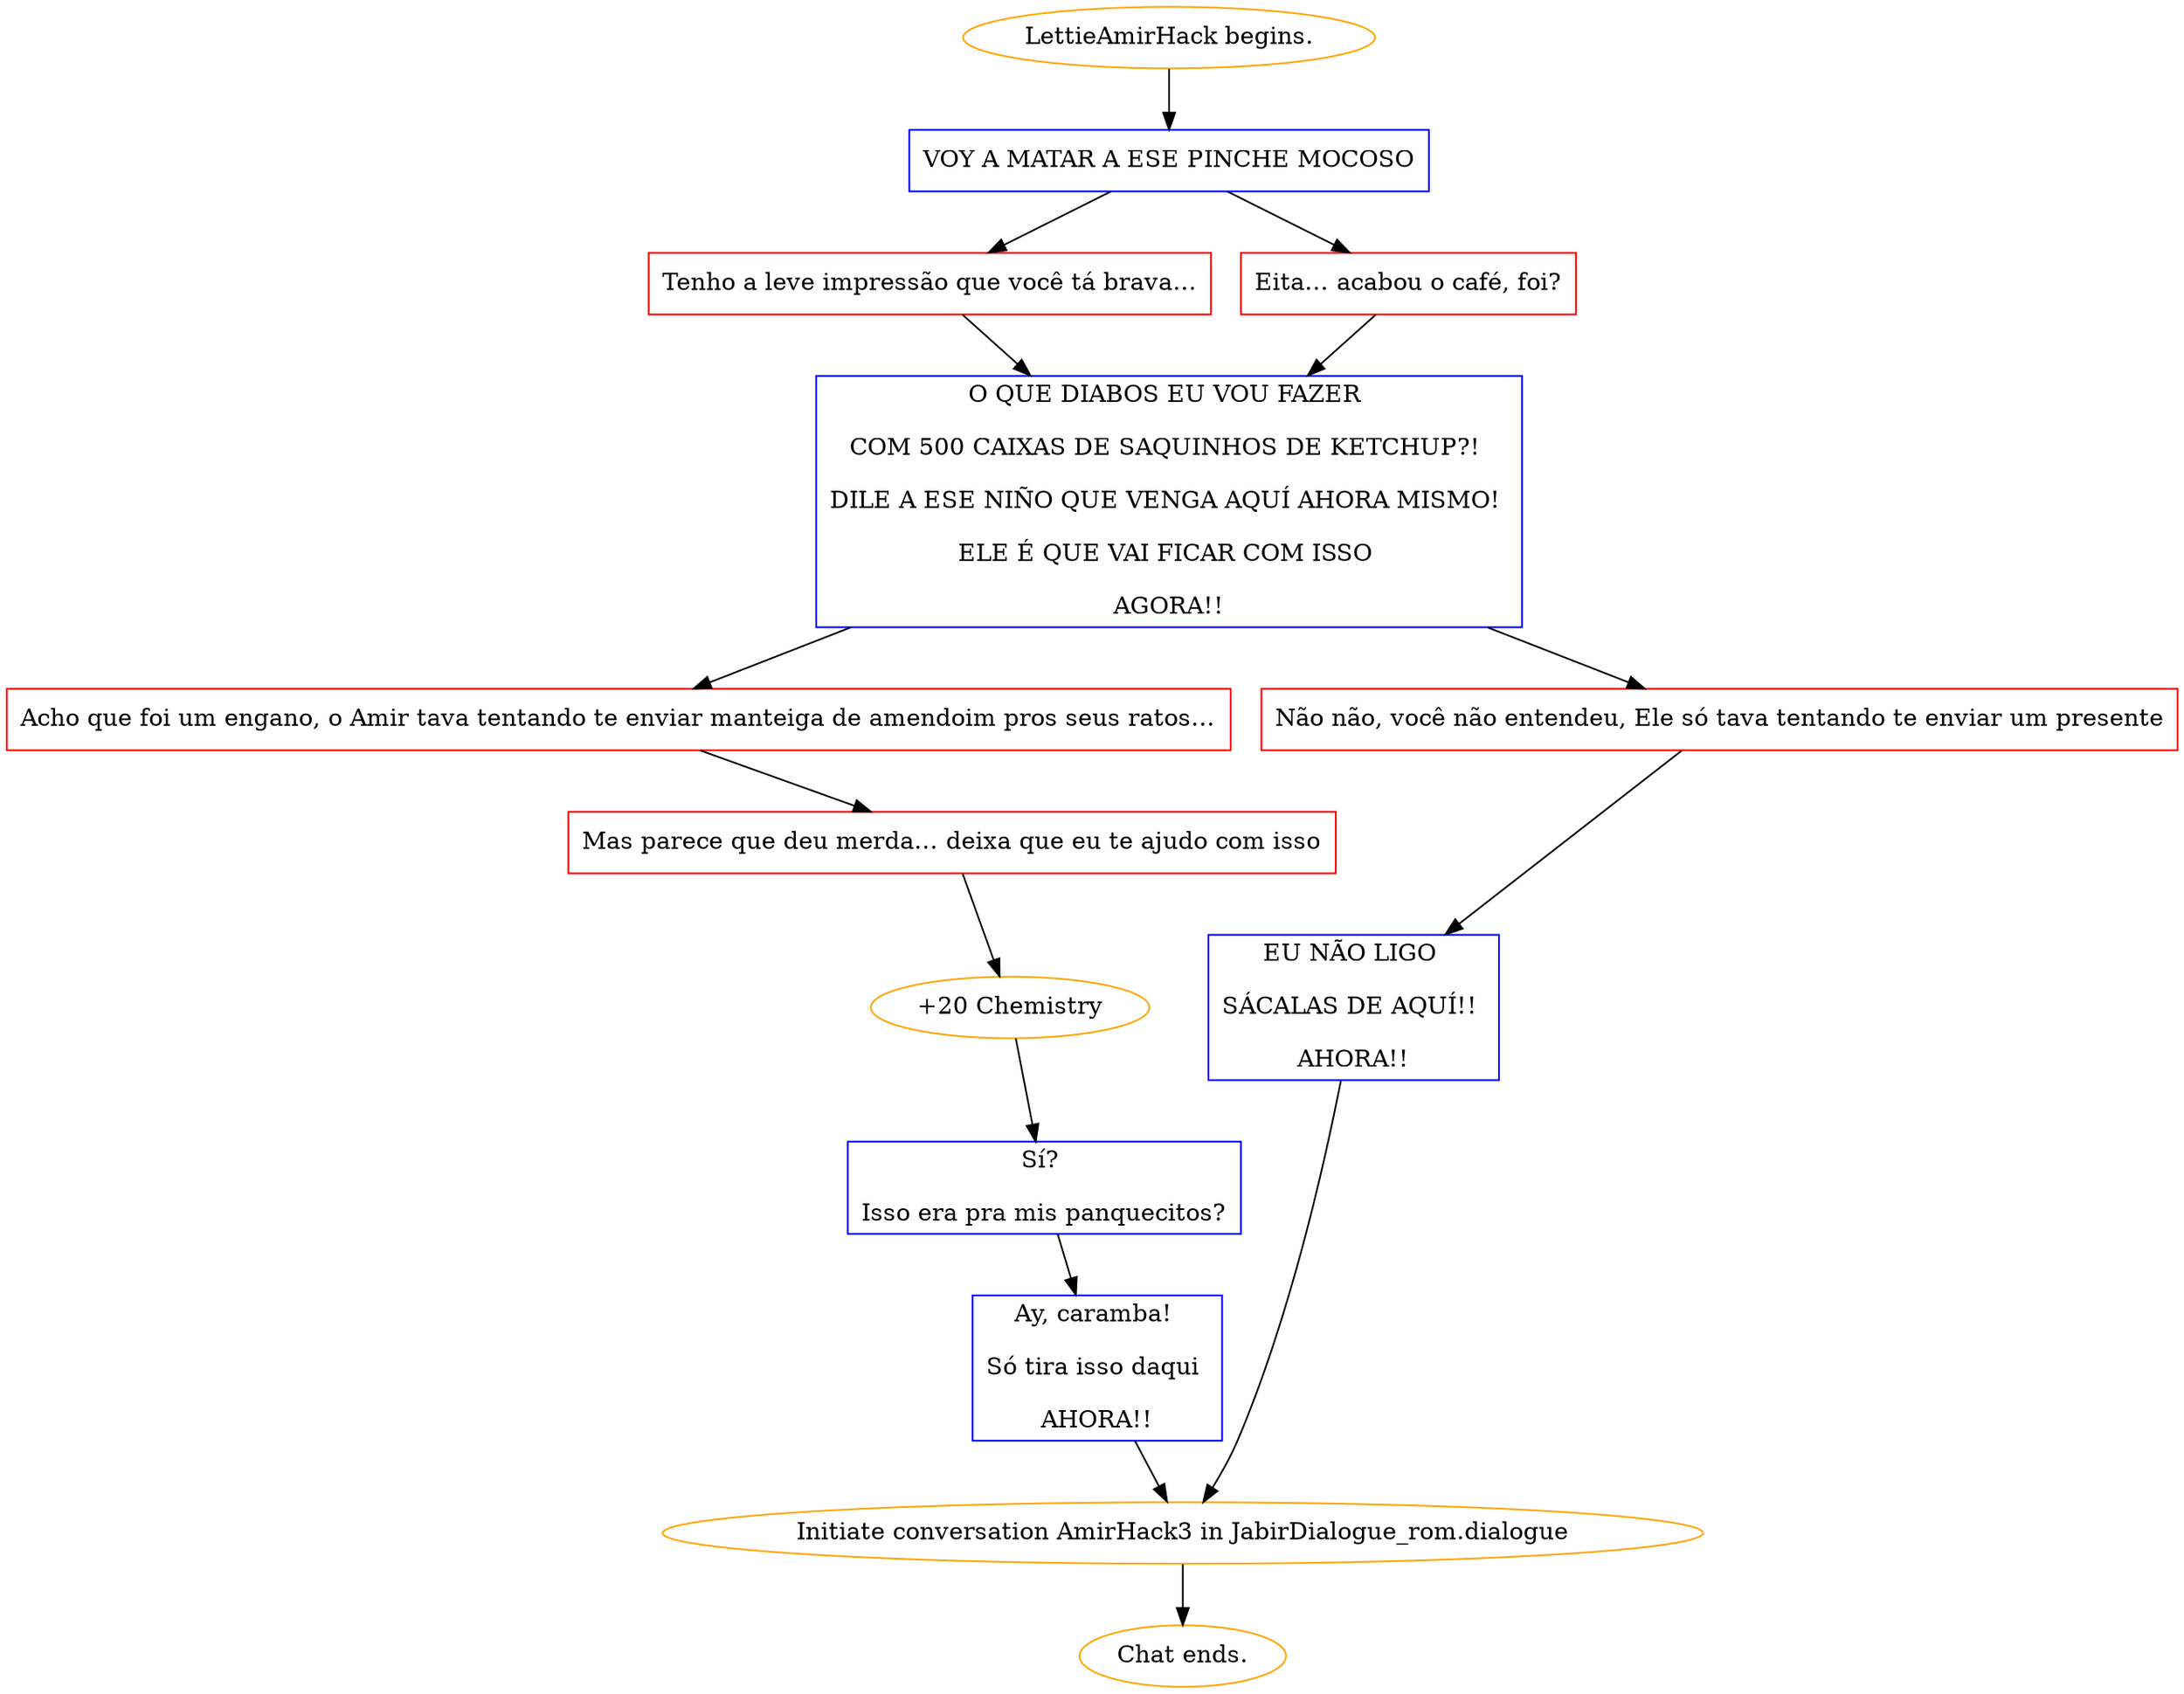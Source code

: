digraph {
	"LettieAmirHack begins." [color=orange];
		"LettieAmirHack begins." -> j2316161106;
	j2316161106 [label="VOY A MATAR A ESE PINCHE MOCOSO",shape=box,color=blue];
		j2316161106 -> j634166796;
		j2316161106 -> j313579746;
	j634166796 [label="Tenho a leve impressão que você tá brava…",shape=box,color=red];
		j634166796 -> j2470549640;
	j313579746 [label="Eita… acabou o café, foi?",shape=box,color=red];
		j313579746 -> j2470549640;
	j2470549640 [label="O QUE DIABOS EU VOU FAZER 
COM 500 CAIXAS DE SAQUINHOS DE KETCHUP?! 
DILE A ESE NIÑO QUE VENGA AQUÍ AHORA MISMO! 
ELE É QUE VAI FICAR COM ISSO 
AGORA!!",shape=box,color=blue];
		j2470549640 -> j412644345;
		j2470549640 -> j3626473121;
	j412644345 [label="Acho que foi um engano, o Amir tava tentando te enviar manteiga de amendoim pros seus ratos…",shape=box,color=red];
		j412644345 -> j4053897679;
	j3626473121 [label="Não não, você não entendeu, Ele só tava tentando te enviar um presente",shape=box,color=red];
		j3626473121 -> j578292495;
	j4053897679 [label="Mas parece que deu merda… deixa que eu te ajudo com isso",shape=box,color=red];
		j4053897679 -> j105487200;
	j578292495 [label="EU NÃO LIGO 
SÁCALAS DE AQUÍ!! 
AHORA!!",shape=box,color=blue];
		j578292495 -> "Initiate conversation AmirHack3 in JabirDialogue_rom.dialogue";
	j105487200 [label="+20 Chemistry",color=orange];
		j105487200 -> j1863913507;
	"Initiate conversation AmirHack3 in JabirDialogue_rom.dialogue" [label="Initiate conversation AmirHack3 in JabirDialogue_rom.dialogue",color=orange];
		"Initiate conversation AmirHack3 in JabirDialogue_rom.dialogue" -> "Chat ends.";
	j1863913507 [label="Sí? 
Isso era pra mis panquecitos?",shape=box,color=blue];
		j1863913507 -> j3340051274;
	"Chat ends." [color=orange];
	j3340051274 [label="Ay, caramba! 
Só tira isso daqui 
AHORA!!",shape=box,color=blue];
		j3340051274 -> "Initiate conversation AmirHack3 in JabirDialogue_rom.dialogue";
}
